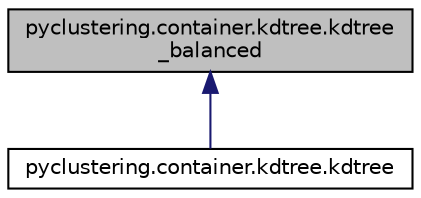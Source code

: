 digraph "pyclustering.container.kdtree.kdtree_balanced"
{
 // INTERACTIVE_SVG=YES
  edge [fontname="Helvetica",fontsize="10",labelfontname="Helvetica",labelfontsize="10"];
  node [fontname="Helvetica",fontsize="10",shape=record];
  Node0 [label="pyclustering.container.kdtree.kdtree\l_balanced",height=0.2,width=0.4,color="black", fillcolor="grey75", style="filled", fontcolor="black"];
  Node0 -> Node1 [dir="back",color="midnightblue",fontsize="10",style="solid",fontname="Helvetica"];
  Node1 [label="pyclustering.container.kdtree.kdtree",height=0.2,width=0.4,color="black", fillcolor="white", style="filled",URL="$d8/dc8/classpyclustering_1_1container_1_1kdtree_1_1kdtree.html",tooltip="Represents KD Tree that is a space-partitioning data structure for organizing points in a k-dimension..."];
}
